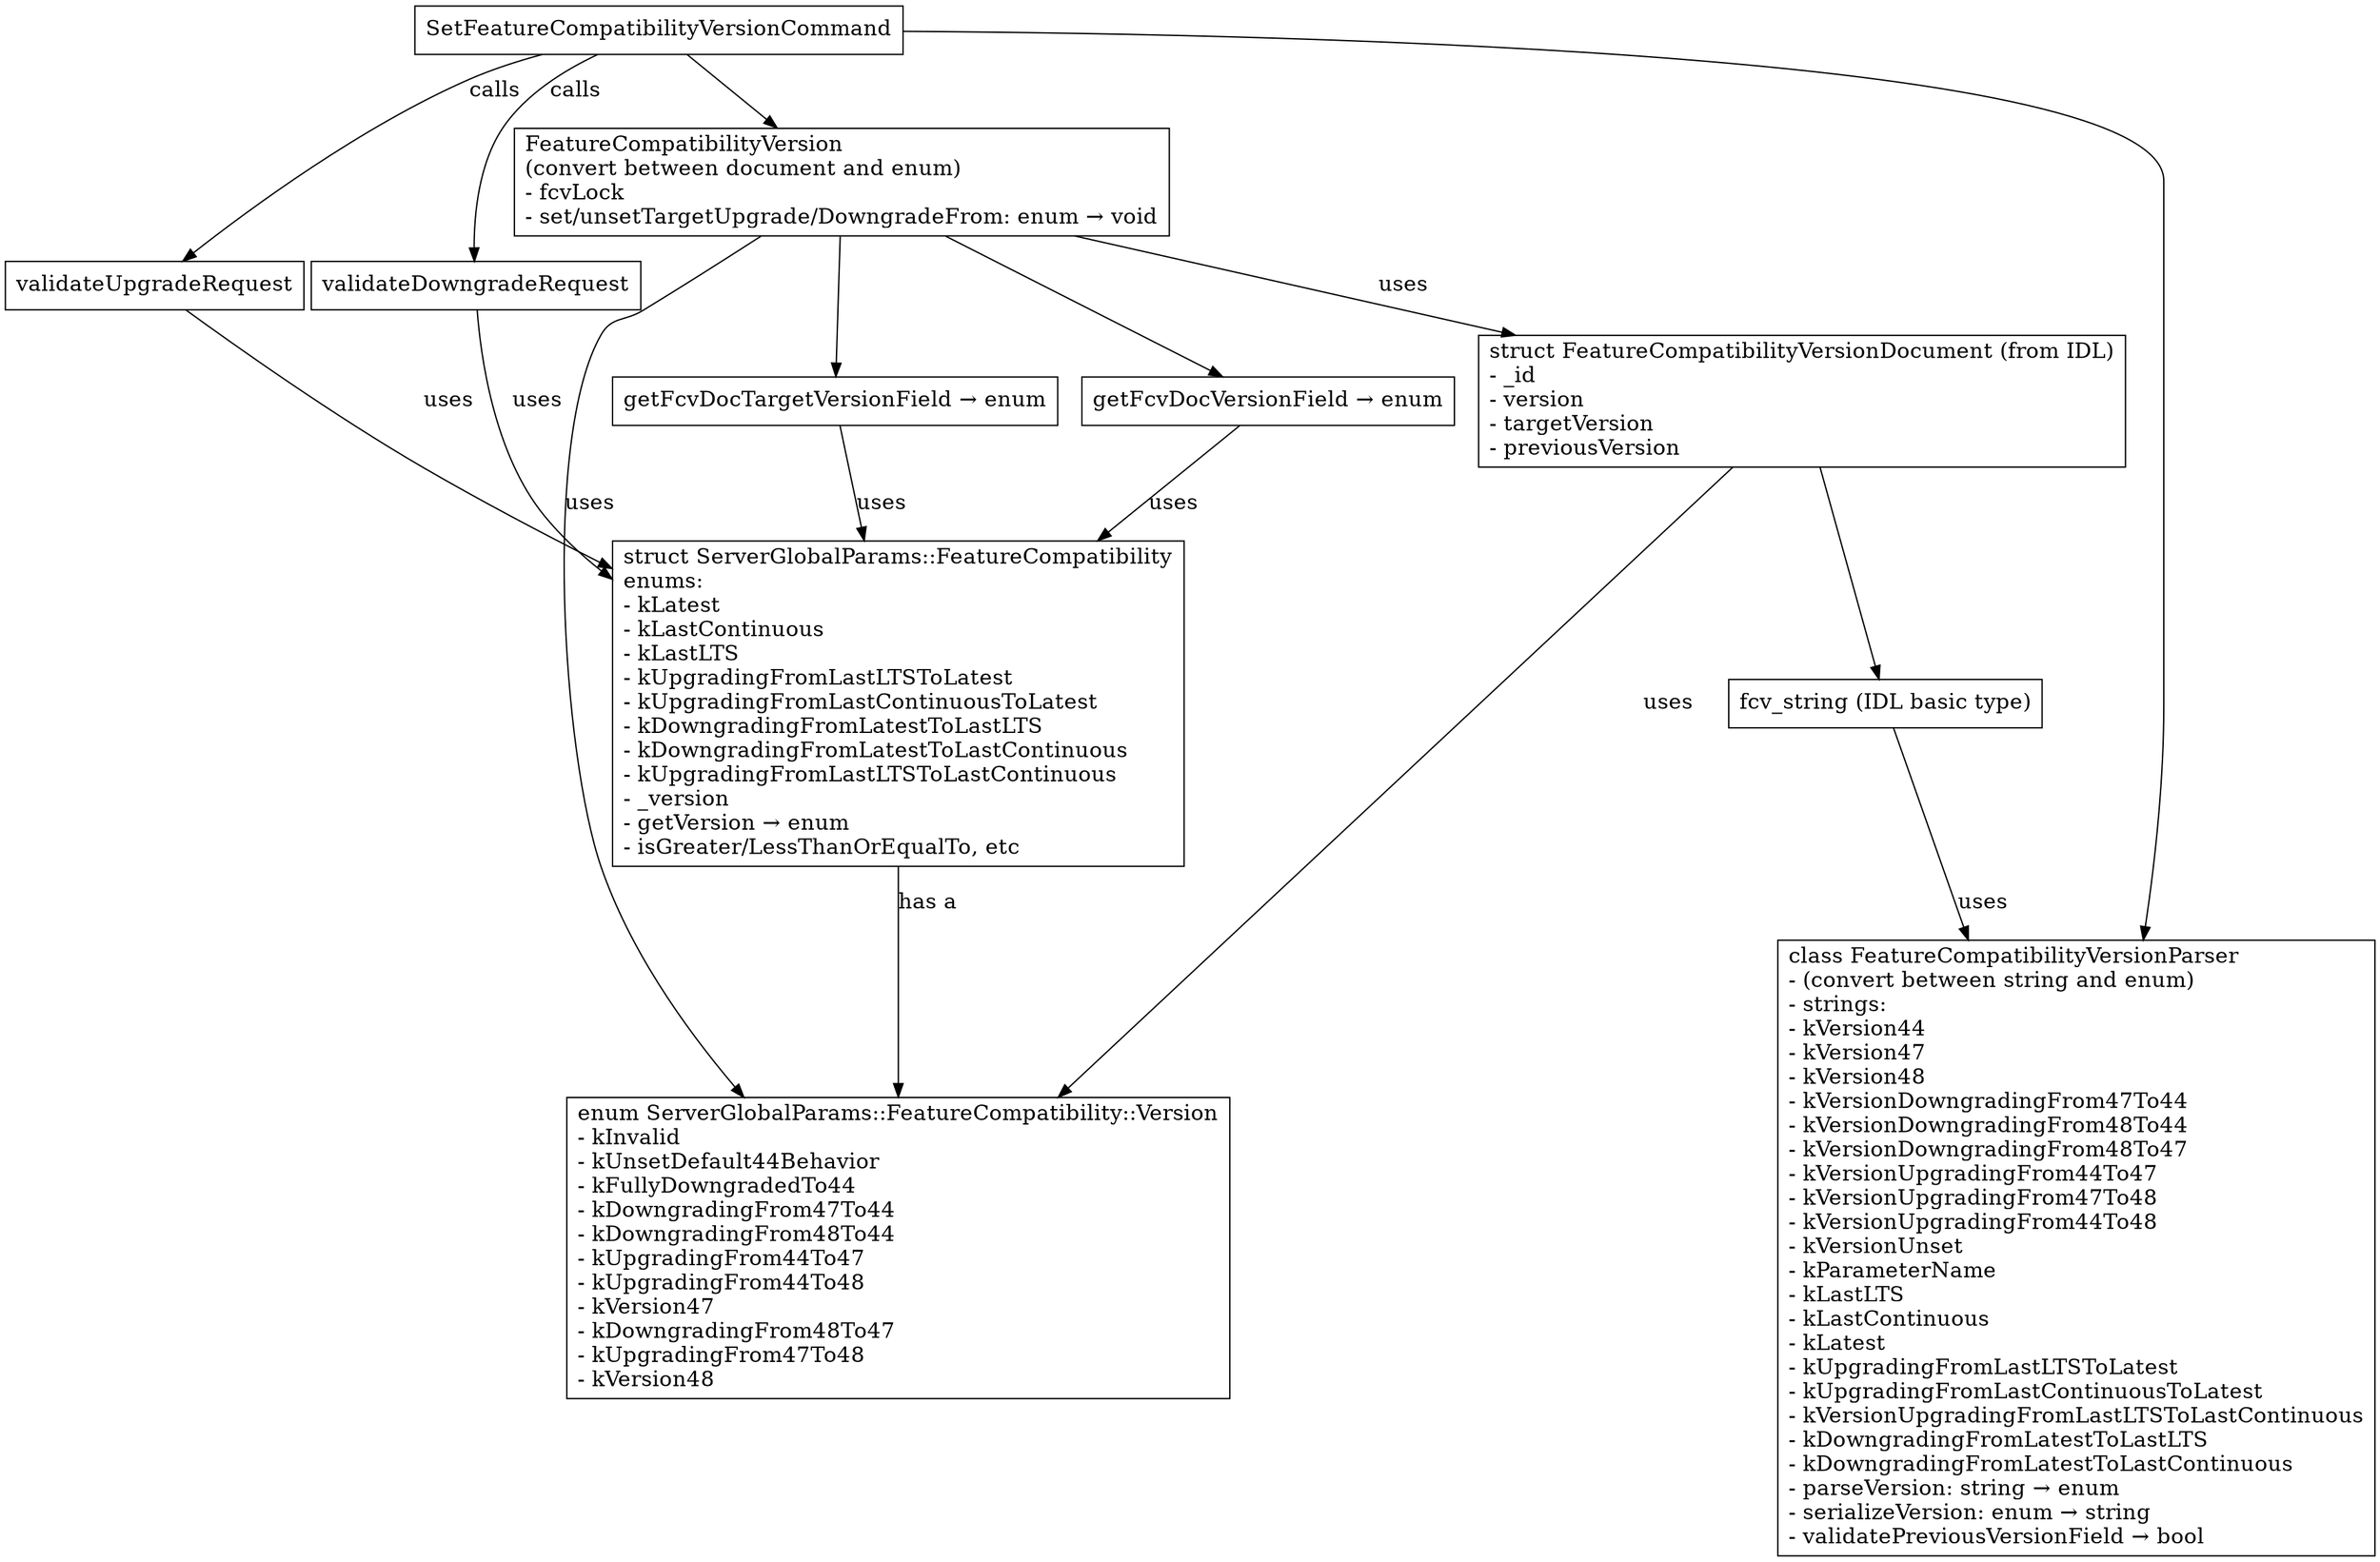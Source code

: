 digraph g {
graph [
rankdir = "TB";
];
node [
fontsize = "16";
labeljust = "left";
shape = "record";
style = "filled";
fillcolor = "white";
];
edge [
fontsize = "16";
labeljust = "left";
];

FeatureCompatibility [
label = "struct ServerGlobalParams\:\:FeatureCompatibility\lenums\:\l-\ kLatest\l-\ kLastContinuous\l-\ kLastLTS\l-\ kUpgradingFromLastLTSToLatest\l-\ kUpgradingFromLastContinuousToLatest\l-\ kDowngradingFromLatestToLastLTS\l-\ kDowngradingFromLatestToLastContinuous\l-\ kUpgradingFromLastLTSToLastContinuous\l-\ _version\l-\ getVersion → enum\l-\ isGreater/LessThanOrEqualTo, etc\l"
];

FeatureCompatibilityVersionEnum [
label = "enum ServerGlobalParams\:\:FeatureCompatibility\:\:Version\l-\ kInvalid\l-\ kUnsetDefault44Behavior\l-\ kFullyDowngradedTo44\l-\ kDowngradingFrom47To44\l-\ kDowngradingFrom48To44\l-\ kUpgradingFrom44To47\l-\ kUpgradingFrom44To48\l-\ kVersion47\l-\ kDowngradingFrom48To47\l-\ kUpgradingFrom47To48\l-\ kVersion48\l"
];


FeatureCompatibilityVersionDocument [
label = "struct FeatureCompatibilityVersionDocument (from IDL)\l-\ _id\l-\ version\l-\ targetVersion\l-\ previousVersion\l"
];

FeatureCompatibilityVersionParser [
label = "class FeatureCompatibilityVersionParser\l-\ (convert between string and enum)\l-\ strings\:\l-\ kVersion44\l-\ kVersion47\l-\ kVersion48\l-\ kVersionDowngradingFrom47To44\l-\ kVersionDowngradingFrom48To44\l-\ kVersionDowngradingFrom48To47\l-\ kVersionUpgradingFrom44To47\l-\ kVersionUpgradingFrom47To48\l-\ kVersionUpgradingFrom44To48\l-\ kVersionUnset\l-\ kParameterName\l-\ kLastLTS\l-\ kLastContinuous\l-\ kLatest\l-\ kUpgradingFromLastLTSToLatest\l-\ kUpgradingFromLastContinuousToLatest\l-\ kVersionUpgradingFromLastLTSToLastContinuous\l-\ kDowngradingFromLatestToLastLTS\l-\ kDowngradingFromLatestToLastContinuous\l-\ parseVersion: string → enum\l-\ serializeVersion: enum → string\l-\ validatePreviousVersionField → bool\l"
];

FeatureCompatibilityVersion [
label = "FeatureCompatibilityVersion\l(convert between document and enum)\l-\ fcvLock\l-\ set/unsetTargetUpgrade/DowngradeFrom: enum → void\l"
];

getFcvDocTargetVersionField [
label = "getFcvDocTargetVersionField → enum"
];

getFcvDocVersionField [
label = "getFcvDocVersionField → enum"
];

fcv_string [
label = "fcv_string \(IDL basic type\)"
];

SetFeatureCompatibilityVersionCommand [
label = "SetFeatureCompatibilityVersionCommand"
];

validateDowngradeRequest [
label = "validateDowngradeRequest"
];

validateUpgradeRequest [
label = "validateUpgradeRequest"
];

getFcvDocTargetVersionField -> FeatureCompatibility [label = "uses"];
getFcvDocVersionField -> FeatureCompatibility [label = "uses"];
FeatureCompatibility -> FeatureCompatibilityVersionEnum [label = "has a"];
FeatureCompatibilityVersion -> FeatureCompatibilityVersionEnum [label = "uses"];
FeatureCompatibilityVersion -> FeatureCompatibilityVersionDocument [label = "uses"];
FeatureCompatibilityVersion -> getFcvDocVersionField;
FeatureCompatibilityVersion -> getFcvDocTargetVersionField;
FeatureCompatibilityVersionDocument -> FeatureCompatibilityVersionEnum [label = "uses"];
fcv_string -> FeatureCompatibilityVersionParser [label = "uses"];
SetFeatureCompatibilityVersionCommand -> validateDowngradeRequest [label = "calls"];
SetFeatureCompatibilityVersionCommand -> validateUpgradeRequest [label = "calls"];
SetFeatureCompatibilityVersionCommand -> FeatureCompatibilityVersionParser;
SetFeatureCompatibilityVersionCommand -> FeatureCompatibilityVersion;
validateDowngradeRequest -> FeatureCompatibility [label = "uses"];
validateUpgradeRequest -> FeatureCompatibility [label = "uses"];
FeatureCompatibilityVersionDocument -> fcv_string;
}
